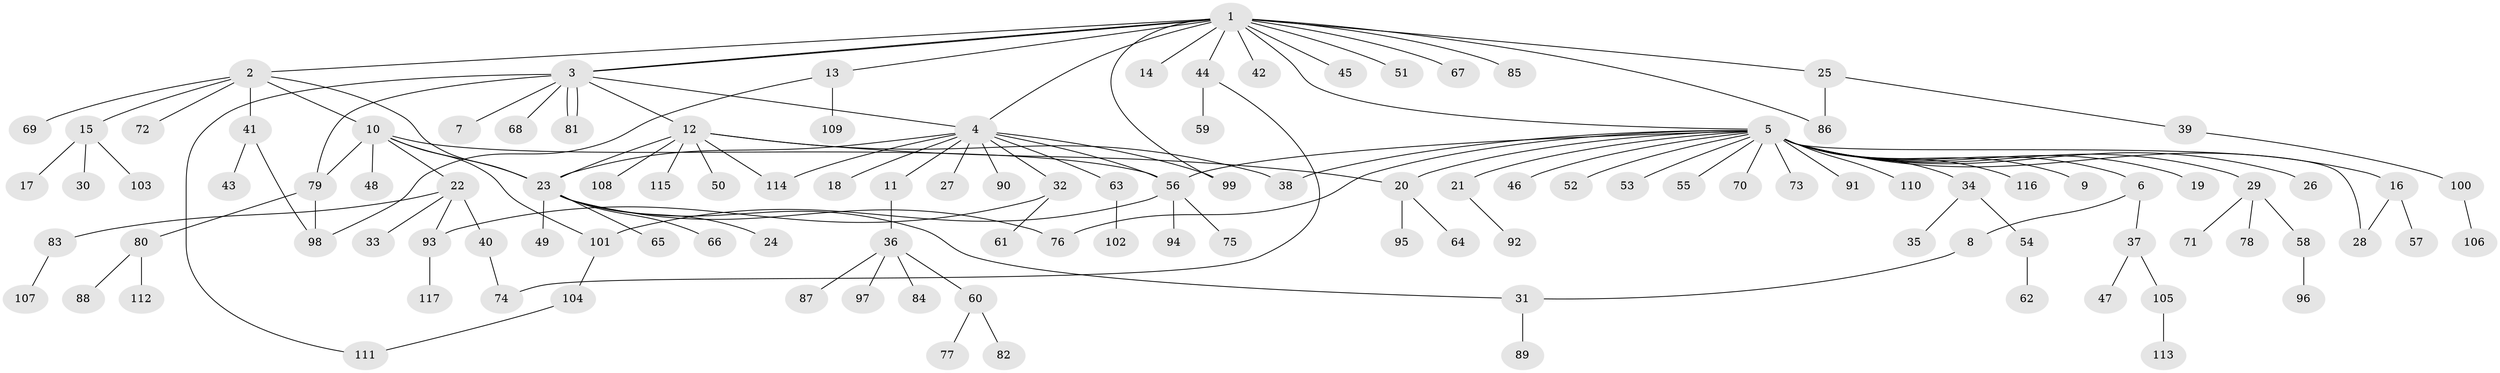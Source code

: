 // coarse degree distribution, {3: 0.056338028169014086, 1: 0.5211267605633803, 5: 0.04225352112676056, 12: 0.014084507042253521, 2: 0.2535211267605634, 6: 0.028169014084507043, 21: 0.014084507042253521, 8: 0.014084507042253521, 4: 0.028169014084507043, 10: 0.014084507042253521, 7: 0.014084507042253521}
// Generated by graph-tools (version 1.1) at 2025/36/03/04/25 23:36:46]
// undirected, 117 vertices, 139 edges
graph export_dot {
  node [color=gray90,style=filled];
  1;
  2;
  3;
  4;
  5;
  6;
  7;
  8;
  9;
  10;
  11;
  12;
  13;
  14;
  15;
  16;
  17;
  18;
  19;
  20;
  21;
  22;
  23;
  24;
  25;
  26;
  27;
  28;
  29;
  30;
  31;
  32;
  33;
  34;
  35;
  36;
  37;
  38;
  39;
  40;
  41;
  42;
  43;
  44;
  45;
  46;
  47;
  48;
  49;
  50;
  51;
  52;
  53;
  54;
  55;
  56;
  57;
  58;
  59;
  60;
  61;
  62;
  63;
  64;
  65;
  66;
  67;
  68;
  69;
  70;
  71;
  72;
  73;
  74;
  75;
  76;
  77;
  78;
  79;
  80;
  81;
  82;
  83;
  84;
  85;
  86;
  87;
  88;
  89;
  90;
  91;
  92;
  93;
  94;
  95;
  96;
  97;
  98;
  99;
  100;
  101;
  102;
  103;
  104;
  105;
  106;
  107;
  108;
  109;
  110;
  111;
  112;
  113;
  114;
  115;
  116;
  117;
  1 -- 2;
  1 -- 3;
  1 -- 3;
  1 -- 4;
  1 -- 5;
  1 -- 13;
  1 -- 14;
  1 -- 25;
  1 -- 42;
  1 -- 44;
  1 -- 45;
  1 -- 51;
  1 -- 67;
  1 -- 85;
  1 -- 86;
  1 -- 99;
  2 -- 10;
  2 -- 15;
  2 -- 23;
  2 -- 41;
  2 -- 69;
  2 -- 72;
  3 -- 4;
  3 -- 7;
  3 -- 12;
  3 -- 68;
  3 -- 79;
  3 -- 81;
  3 -- 81;
  3 -- 111;
  4 -- 11;
  4 -- 18;
  4 -- 23;
  4 -- 27;
  4 -- 32;
  4 -- 56;
  4 -- 63;
  4 -- 90;
  4 -- 99;
  4 -- 114;
  5 -- 6;
  5 -- 9;
  5 -- 16;
  5 -- 19;
  5 -- 20;
  5 -- 21;
  5 -- 26;
  5 -- 28;
  5 -- 29;
  5 -- 34;
  5 -- 38;
  5 -- 46;
  5 -- 52;
  5 -- 53;
  5 -- 55;
  5 -- 56;
  5 -- 70;
  5 -- 73;
  5 -- 76;
  5 -- 91;
  5 -- 110;
  5 -- 116;
  6 -- 8;
  6 -- 37;
  8 -- 31;
  10 -- 22;
  10 -- 23;
  10 -- 48;
  10 -- 56;
  10 -- 79;
  10 -- 101;
  11 -- 36;
  12 -- 20;
  12 -- 23;
  12 -- 38;
  12 -- 50;
  12 -- 108;
  12 -- 114;
  12 -- 115;
  13 -- 98;
  13 -- 109;
  15 -- 17;
  15 -- 30;
  15 -- 103;
  16 -- 28;
  16 -- 57;
  20 -- 64;
  20 -- 95;
  21 -- 92;
  22 -- 33;
  22 -- 40;
  22 -- 83;
  22 -- 93;
  23 -- 24;
  23 -- 31;
  23 -- 49;
  23 -- 65;
  23 -- 66;
  23 -- 76;
  25 -- 39;
  25 -- 86;
  29 -- 58;
  29 -- 71;
  29 -- 78;
  31 -- 89;
  32 -- 61;
  32 -- 93;
  34 -- 35;
  34 -- 54;
  36 -- 60;
  36 -- 84;
  36 -- 87;
  36 -- 97;
  37 -- 47;
  37 -- 105;
  39 -- 100;
  40 -- 74;
  41 -- 43;
  41 -- 98;
  44 -- 59;
  44 -- 74;
  54 -- 62;
  56 -- 75;
  56 -- 94;
  56 -- 101;
  58 -- 96;
  60 -- 77;
  60 -- 82;
  63 -- 102;
  79 -- 80;
  79 -- 98;
  80 -- 88;
  80 -- 112;
  83 -- 107;
  93 -- 117;
  100 -- 106;
  101 -- 104;
  104 -- 111;
  105 -- 113;
}
